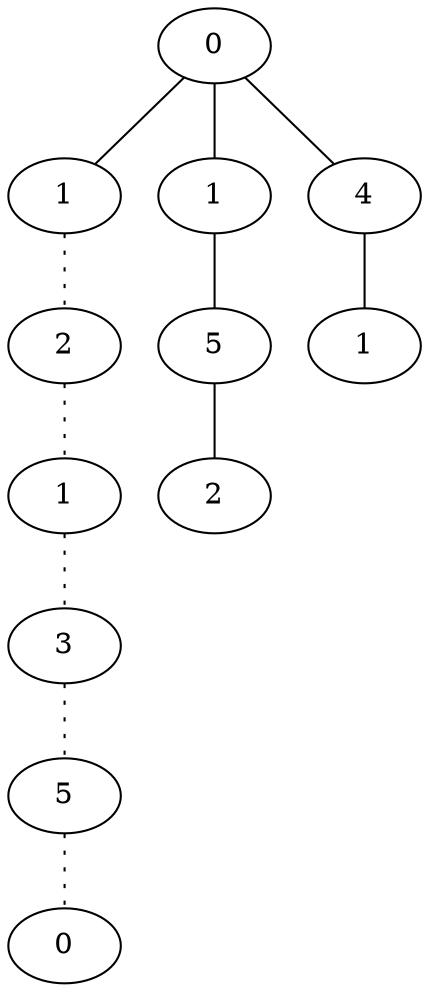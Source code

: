 graph {
a0[label=0];
a1[label=1];
a2[label=2];
a3[label=1];
a4[label=3];
a5[label=5];
a6[label=0];
a7[label=1];
a8[label=5];
a9[label=2];
a10[label=4];
a11[label=1];
a0 -- a1;
a0 -- a7;
a0 -- a10;
a1 -- a2 [style=dotted];
a2 -- a3 [style=dotted];
a3 -- a4 [style=dotted];
a4 -- a5 [style=dotted];
a5 -- a6 [style=dotted];
a7 -- a8;
a8 -- a9;
a10 -- a11;
}
